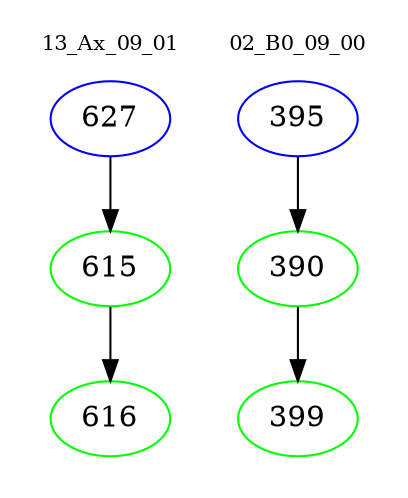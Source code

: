 digraph{
subgraph cluster_0 {
color = white
label = "13_Ax_09_01";
fontsize=10;
T0_627 [label="627", color="blue"]
T0_627 -> T0_615 [color="black"]
T0_615 [label="615", color="green"]
T0_615 -> T0_616 [color="black"]
T0_616 [label="616", color="green"]
}
subgraph cluster_1 {
color = white
label = "02_B0_09_00";
fontsize=10;
T1_395 [label="395", color="blue"]
T1_395 -> T1_390 [color="black"]
T1_390 [label="390", color="green"]
T1_390 -> T1_399 [color="black"]
T1_399 [label="399", color="green"]
}
}
